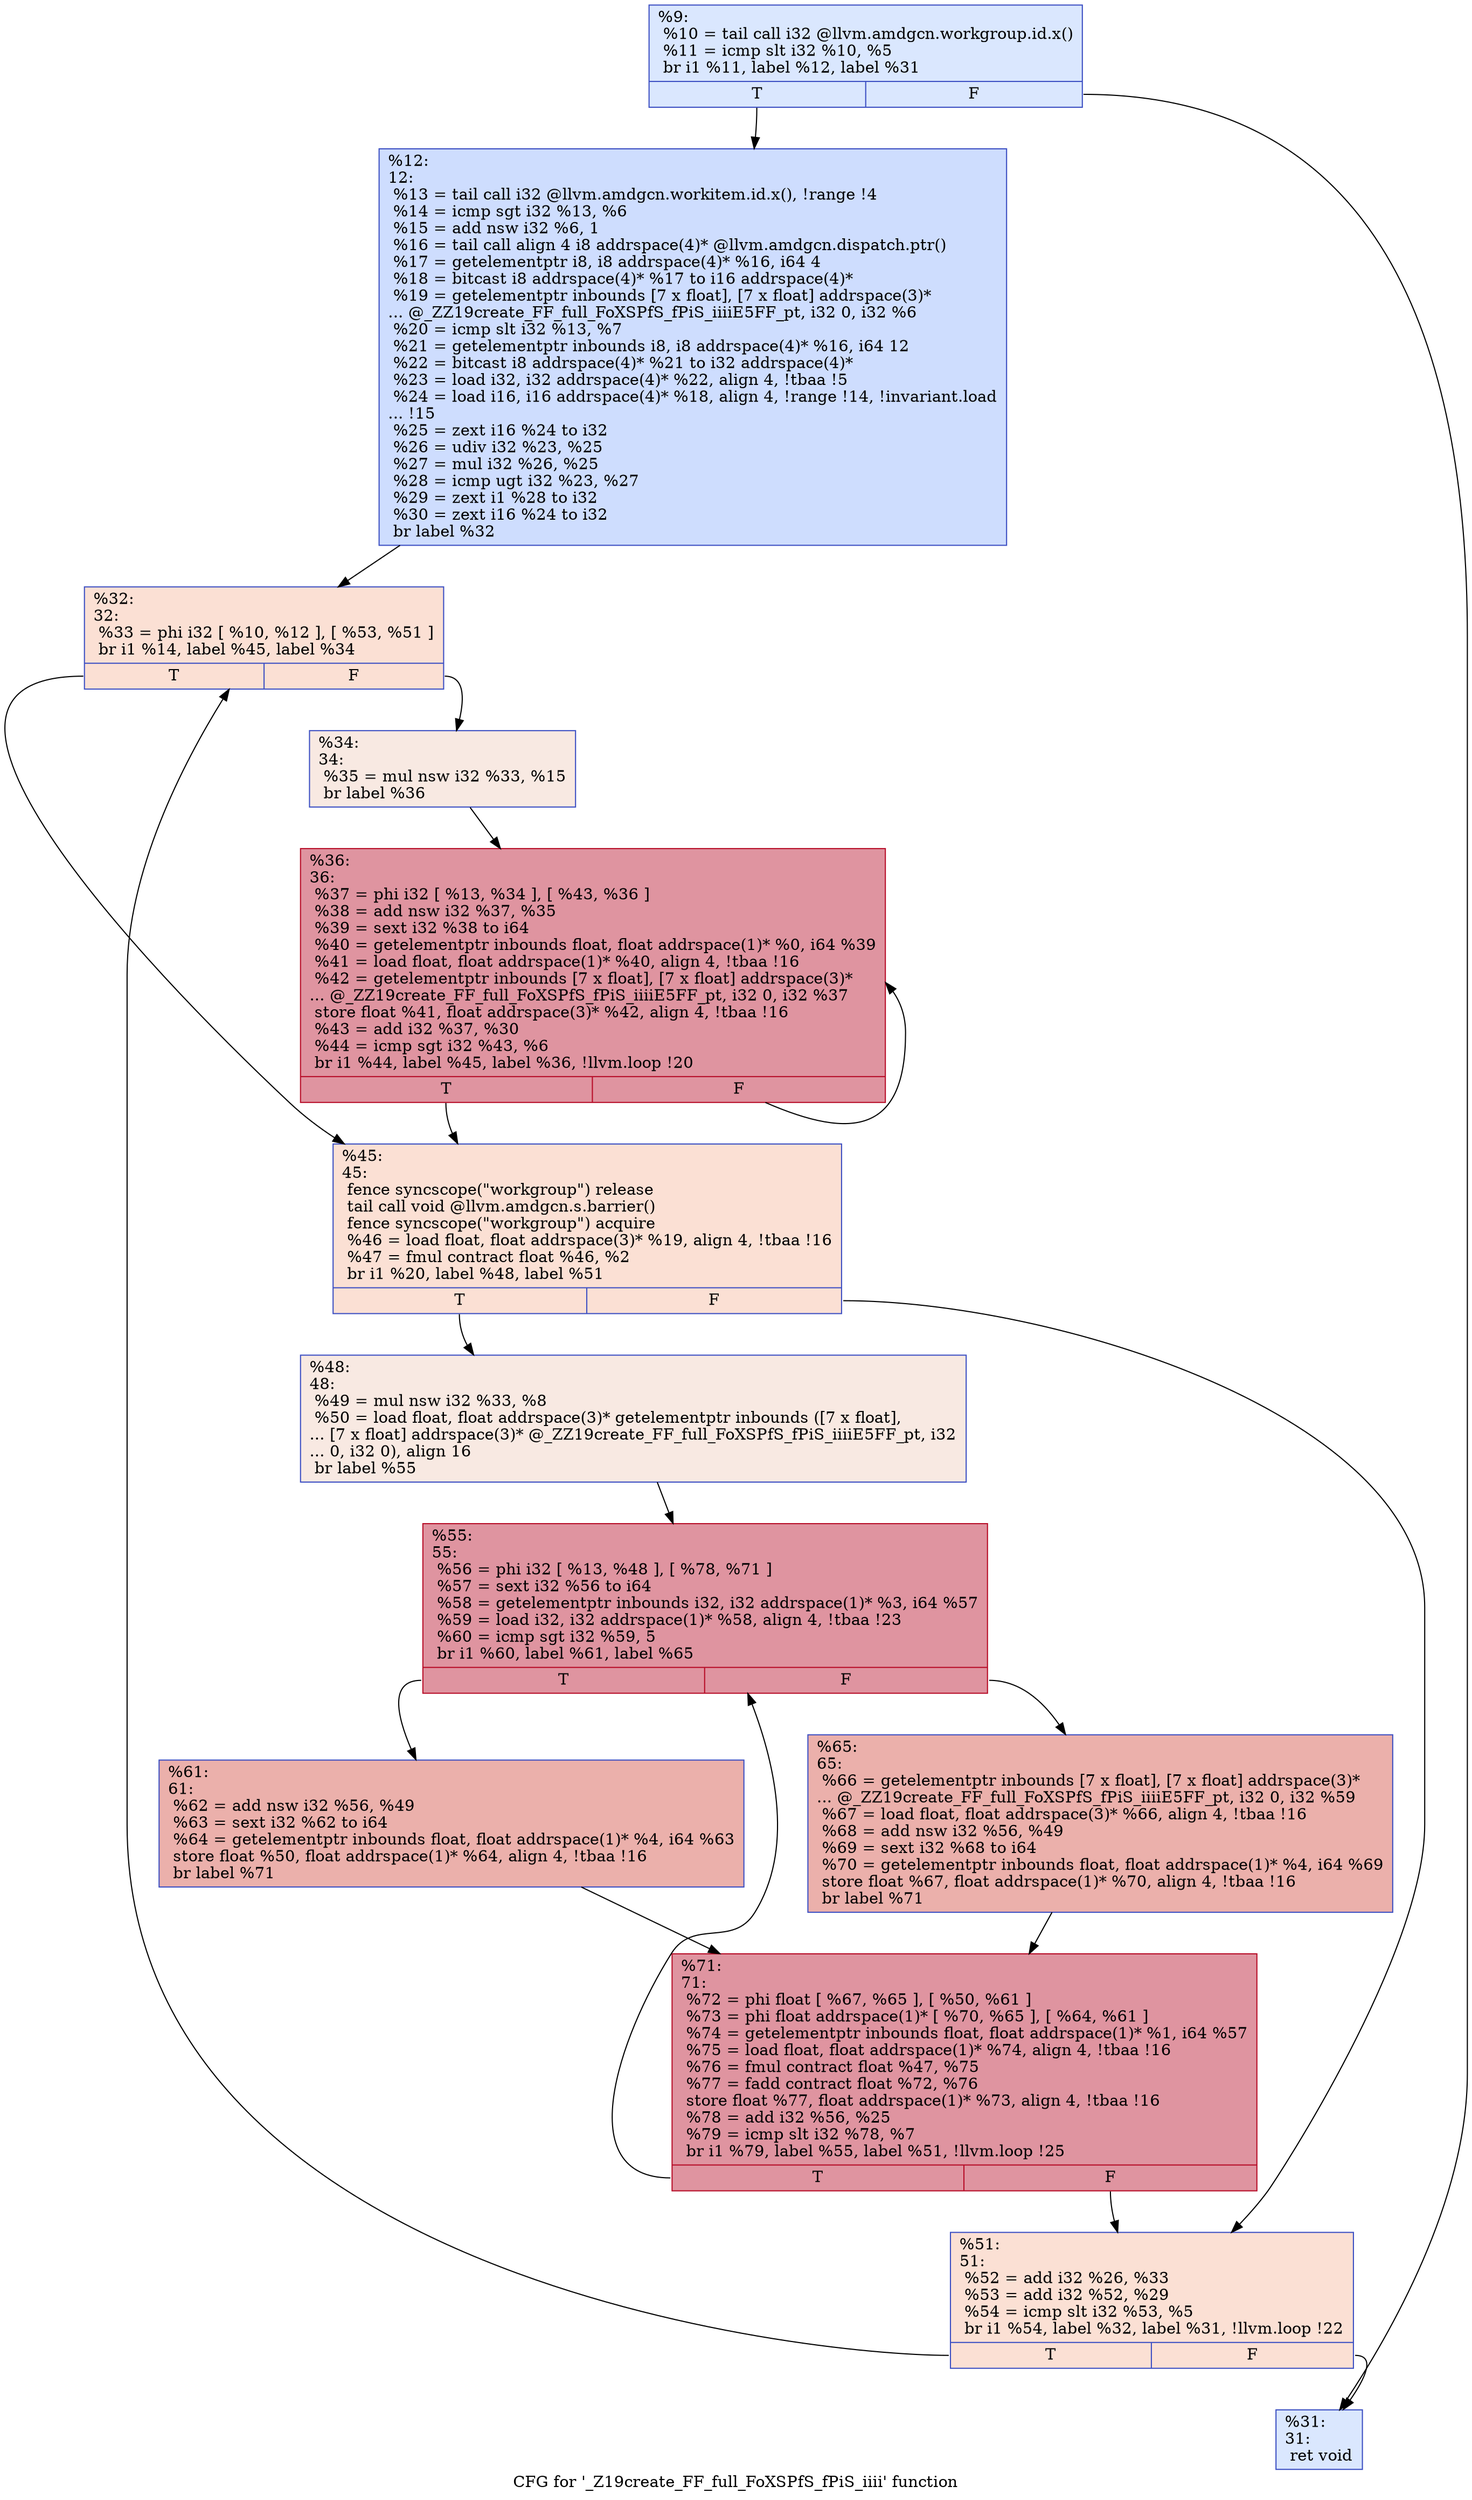 digraph "CFG for '_Z19create_FF_full_FoXSPfS_fPiS_iiii' function" {
	label="CFG for '_Z19create_FF_full_FoXSPfS_fPiS_iiii' function";

	Node0x48cf730 [shape=record,color="#3d50c3ff", style=filled, fillcolor="#abc8fd70",label="{%9:\l  %10 = tail call i32 @llvm.amdgcn.workgroup.id.x()\l  %11 = icmp slt i32 %10, %5\l  br i1 %11, label %12, label %31\l|{<s0>T|<s1>F}}"];
	Node0x48cf730:s0 -> Node0x48cf580;
	Node0x48cf730:s1 -> Node0x48d0110;
	Node0x48cf580 [shape=record,color="#3d50c3ff", style=filled, fillcolor="#8fb1fe70",label="{%12:\l12:                                               \l  %13 = tail call i32 @llvm.amdgcn.workitem.id.x(), !range !4\l  %14 = icmp sgt i32 %13, %6\l  %15 = add nsw i32 %6, 1\l  %16 = tail call align 4 i8 addrspace(4)* @llvm.amdgcn.dispatch.ptr()\l  %17 = getelementptr i8, i8 addrspace(4)* %16, i64 4\l  %18 = bitcast i8 addrspace(4)* %17 to i16 addrspace(4)*\l  %19 = getelementptr inbounds [7 x float], [7 x float] addrspace(3)*\l... @_ZZ19create_FF_full_FoXSPfS_fPiS_iiiiE5FF_pt, i32 0, i32 %6\l  %20 = icmp slt i32 %13, %7\l  %21 = getelementptr inbounds i8, i8 addrspace(4)* %16, i64 12\l  %22 = bitcast i8 addrspace(4)* %21 to i32 addrspace(4)*\l  %23 = load i32, i32 addrspace(4)* %22, align 4, !tbaa !5\l  %24 = load i16, i16 addrspace(4)* %18, align 4, !range !14, !invariant.load\l... !15\l  %25 = zext i16 %24 to i32\l  %26 = udiv i32 %23, %25\l  %27 = mul i32 %26, %25\l  %28 = icmp ugt i32 %23, %27\l  %29 = zext i1 %28 to i32\l  %30 = zext i16 %24 to i32\l  br label %32\l}"];
	Node0x48cf580 -> Node0x48d1b10;
	Node0x48d0110 [shape=record,color="#3d50c3ff", style=filled, fillcolor="#abc8fd70",label="{%31:\l31:                                               \l  ret void\l}"];
	Node0x48d1b10 [shape=record,color="#3d50c3ff", style=filled, fillcolor="#f7b99e70",label="{%32:\l32:                                               \l  %33 = phi i32 [ %10, %12 ], [ %53, %51 ]\l  br i1 %14, label %45, label %34\l|{<s0>T|<s1>F}}"];
	Node0x48d1b10:s0 -> Node0x48d2940;
	Node0x48d1b10:s1 -> Node0x48d29d0;
	Node0x48d29d0 [shape=record,color="#3d50c3ff", style=filled, fillcolor="#efcebd70",label="{%34:\l34:                                               \l  %35 = mul nsw i32 %33, %15\l  br label %36\l}"];
	Node0x48d29d0 -> Node0x48d2ba0;
	Node0x48d2ba0 [shape=record,color="#b70d28ff", style=filled, fillcolor="#b70d2870",label="{%36:\l36:                                               \l  %37 = phi i32 [ %13, %34 ], [ %43, %36 ]\l  %38 = add nsw i32 %37, %35\l  %39 = sext i32 %38 to i64\l  %40 = getelementptr inbounds float, float addrspace(1)* %0, i64 %39\l  %41 = load float, float addrspace(1)* %40, align 4, !tbaa !16\l  %42 = getelementptr inbounds [7 x float], [7 x float] addrspace(3)*\l... @_ZZ19create_FF_full_FoXSPfS_fPiS_iiiiE5FF_pt, i32 0, i32 %37\l  store float %41, float addrspace(3)* %42, align 4, !tbaa !16\l  %43 = add i32 %37, %30\l  %44 = icmp sgt i32 %43, %6\l  br i1 %44, label %45, label %36, !llvm.loop !20\l|{<s0>T|<s1>F}}"];
	Node0x48d2ba0:s0 -> Node0x48d2940;
	Node0x48d2ba0:s1 -> Node0x48d2ba0;
	Node0x48d2940 [shape=record,color="#3d50c3ff", style=filled, fillcolor="#f7b99e70",label="{%45:\l45:                                               \l  fence syncscope(\"workgroup\") release\l  tail call void @llvm.amdgcn.s.barrier()\l  fence syncscope(\"workgroup\") acquire\l  %46 = load float, float addrspace(3)* %19, align 4, !tbaa !16\l  %47 = fmul contract float %46, %2\l  br i1 %20, label %48, label %51\l|{<s0>T|<s1>F}}"];
	Node0x48d2940:s0 -> Node0x48d3e60;
	Node0x48d2940:s1 -> Node0x48d18f0;
	Node0x48d3e60 [shape=record,color="#3d50c3ff", style=filled, fillcolor="#efcebd70",label="{%48:\l48:                                               \l  %49 = mul nsw i32 %33, %8\l  %50 = load float, float addrspace(3)* getelementptr inbounds ([7 x float],\l... [7 x float] addrspace(3)* @_ZZ19create_FF_full_FoXSPfS_fPiS_iiiiE5FF_pt, i32\l... 0, i32 0), align 16\l  br label %55\l}"];
	Node0x48d3e60 -> Node0x48d4080;
	Node0x48d18f0 [shape=record,color="#3d50c3ff", style=filled, fillcolor="#f7b99e70",label="{%51:\l51:                                               \l  %52 = add i32 %26, %33\l  %53 = add i32 %52, %29\l  %54 = icmp slt i32 %53, %5\l  br i1 %54, label %32, label %31, !llvm.loop !22\l|{<s0>T|<s1>F}}"];
	Node0x48d18f0:s0 -> Node0x48d1b10;
	Node0x48d18f0:s1 -> Node0x48d0110;
	Node0x48d4080 [shape=record,color="#b70d28ff", style=filled, fillcolor="#b70d2870",label="{%55:\l55:                                               \l  %56 = phi i32 [ %13, %48 ], [ %78, %71 ]\l  %57 = sext i32 %56 to i64\l  %58 = getelementptr inbounds i32, i32 addrspace(1)* %3, i64 %57\l  %59 = load i32, i32 addrspace(1)* %58, align 4, !tbaa !23\l  %60 = icmp sgt i32 %59, 5\l  br i1 %60, label %61, label %65\l|{<s0>T|<s1>F}}"];
	Node0x48d4080:s0 -> Node0x48d4c00;
	Node0x48d4080:s1 -> Node0x48d4c90;
	Node0x48d4c00 [shape=record,color="#3d50c3ff", style=filled, fillcolor="#d24b4070",label="{%61:\l61:                                               \l  %62 = add nsw i32 %56, %49\l  %63 = sext i32 %62 to i64\l  %64 = getelementptr inbounds float, float addrspace(1)* %4, i64 %63\l  store float %50, float addrspace(1)* %64, align 4, !tbaa !16\l  br label %71\l}"];
	Node0x48d4c00 -> Node0x48d4770;
	Node0x48d4c90 [shape=record,color="#3d50c3ff", style=filled, fillcolor="#d24b4070",label="{%65:\l65:                                               \l  %66 = getelementptr inbounds [7 x float], [7 x float] addrspace(3)*\l... @_ZZ19create_FF_full_FoXSPfS_fPiS_iiiiE5FF_pt, i32 0, i32 %59\l  %67 = load float, float addrspace(3)* %66, align 4, !tbaa !16\l  %68 = add nsw i32 %56, %49\l  %69 = sext i32 %68 to i64\l  %70 = getelementptr inbounds float, float addrspace(1)* %4, i64 %69\l  store float %67, float addrspace(1)* %70, align 4, !tbaa !16\l  br label %71\l}"];
	Node0x48d4c90 -> Node0x48d4770;
	Node0x48d4770 [shape=record,color="#b70d28ff", style=filled, fillcolor="#b70d2870",label="{%71:\l71:                                               \l  %72 = phi float [ %67, %65 ], [ %50, %61 ]\l  %73 = phi float addrspace(1)* [ %70, %65 ], [ %64, %61 ]\l  %74 = getelementptr inbounds float, float addrspace(1)* %1, i64 %57\l  %75 = load float, float addrspace(1)* %74, align 4, !tbaa !16\l  %76 = fmul contract float %47, %75\l  %77 = fadd contract float %72, %76\l  store float %77, float addrspace(1)* %73, align 4, !tbaa !16\l  %78 = add i32 %56, %25\l  %79 = icmp slt i32 %78, %7\l  br i1 %79, label %55, label %51, !llvm.loop !25\l|{<s0>T|<s1>F}}"];
	Node0x48d4770:s0 -> Node0x48d4080;
	Node0x48d4770:s1 -> Node0x48d18f0;
}

